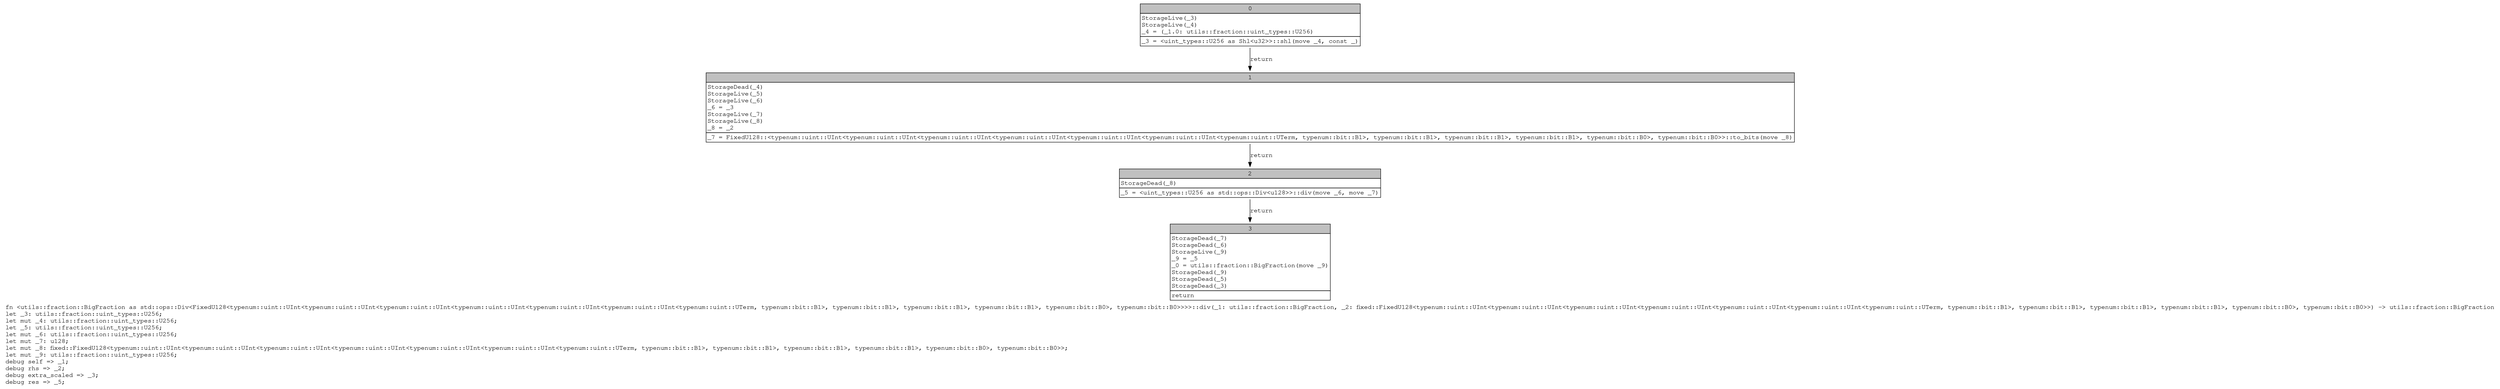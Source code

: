 digraph Mir_0_2456 {
    graph [fontname="Courier, monospace"];
    node [fontname="Courier, monospace"];
    edge [fontname="Courier, monospace"];
    label=<fn &lt;utils::fraction::BigFraction as std::ops::Div&lt;FixedU128&lt;typenum::uint::UInt&lt;typenum::uint::UInt&lt;typenum::uint::UInt&lt;typenum::uint::UInt&lt;typenum::uint::UInt&lt;typenum::uint::UInt&lt;typenum::uint::UTerm, typenum::bit::B1&gt;, typenum::bit::B1&gt;, typenum::bit::B1&gt;, typenum::bit::B1&gt;, typenum::bit::B0&gt;, typenum::bit::B0&gt;&gt;&gt;&gt;::div(_1: utils::fraction::BigFraction, _2: fixed::FixedU128&lt;typenum::uint::UInt&lt;typenum::uint::UInt&lt;typenum::uint::UInt&lt;typenum::uint::UInt&lt;typenum::uint::UInt&lt;typenum::uint::UInt&lt;typenum::uint::UTerm, typenum::bit::B1&gt;, typenum::bit::B1&gt;, typenum::bit::B1&gt;, typenum::bit::B1&gt;, typenum::bit::B0&gt;, typenum::bit::B0&gt;&gt;) -&gt; utils::fraction::BigFraction<br align="left"/>let _3: utils::fraction::uint_types::U256;<br align="left"/>let mut _4: utils::fraction::uint_types::U256;<br align="left"/>let _5: utils::fraction::uint_types::U256;<br align="left"/>let mut _6: utils::fraction::uint_types::U256;<br align="left"/>let mut _7: u128;<br align="left"/>let mut _8: fixed::FixedU128&lt;typenum::uint::UInt&lt;typenum::uint::UInt&lt;typenum::uint::UInt&lt;typenum::uint::UInt&lt;typenum::uint::UInt&lt;typenum::uint::UInt&lt;typenum::uint::UTerm, typenum::bit::B1&gt;, typenum::bit::B1&gt;, typenum::bit::B1&gt;, typenum::bit::B1&gt;, typenum::bit::B0&gt;, typenum::bit::B0&gt;&gt;;<br align="left"/>let mut _9: utils::fraction::uint_types::U256;<br align="left"/>debug self =&gt; _1;<br align="left"/>debug rhs =&gt; _2;<br align="left"/>debug extra_scaled =&gt; _3;<br align="left"/>debug res =&gt; _5;<br align="left"/>>;
    bb0__0_2456 [shape="none", label=<<table border="0" cellborder="1" cellspacing="0"><tr><td bgcolor="gray" align="center" colspan="1">0</td></tr><tr><td align="left" balign="left">StorageLive(_3)<br/>StorageLive(_4)<br/>_4 = (_1.0: utils::fraction::uint_types::U256)<br/></td></tr><tr><td align="left">_3 = &lt;uint_types::U256 as Shl&lt;u32&gt;&gt;::shl(move _4, const _)</td></tr></table>>];
    bb1__0_2456 [shape="none", label=<<table border="0" cellborder="1" cellspacing="0"><tr><td bgcolor="gray" align="center" colspan="1">1</td></tr><tr><td align="left" balign="left">StorageDead(_4)<br/>StorageLive(_5)<br/>StorageLive(_6)<br/>_6 = _3<br/>StorageLive(_7)<br/>StorageLive(_8)<br/>_8 = _2<br/></td></tr><tr><td align="left">_7 = FixedU128::&lt;typenum::uint::UInt&lt;typenum::uint::UInt&lt;typenum::uint::UInt&lt;typenum::uint::UInt&lt;typenum::uint::UInt&lt;typenum::uint::UInt&lt;typenum::uint::UTerm, typenum::bit::B1&gt;, typenum::bit::B1&gt;, typenum::bit::B1&gt;, typenum::bit::B1&gt;, typenum::bit::B0&gt;, typenum::bit::B0&gt;&gt;::to_bits(move _8)</td></tr></table>>];
    bb2__0_2456 [shape="none", label=<<table border="0" cellborder="1" cellspacing="0"><tr><td bgcolor="gray" align="center" colspan="1">2</td></tr><tr><td align="left" balign="left">StorageDead(_8)<br/></td></tr><tr><td align="left">_5 = &lt;uint_types::U256 as std::ops::Div&lt;u128&gt;&gt;::div(move _6, move _7)</td></tr></table>>];
    bb3__0_2456 [shape="none", label=<<table border="0" cellborder="1" cellspacing="0"><tr><td bgcolor="gray" align="center" colspan="1">3</td></tr><tr><td align="left" balign="left">StorageDead(_7)<br/>StorageDead(_6)<br/>StorageLive(_9)<br/>_9 = _5<br/>_0 = utils::fraction::BigFraction(move _9)<br/>StorageDead(_9)<br/>StorageDead(_5)<br/>StorageDead(_3)<br/></td></tr><tr><td align="left">return</td></tr></table>>];
    bb0__0_2456 -> bb1__0_2456 [label="return"];
    bb1__0_2456 -> bb2__0_2456 [label="return"];
    bb2__0_2456 -> bb3__0_2456 [label="return"];
}
